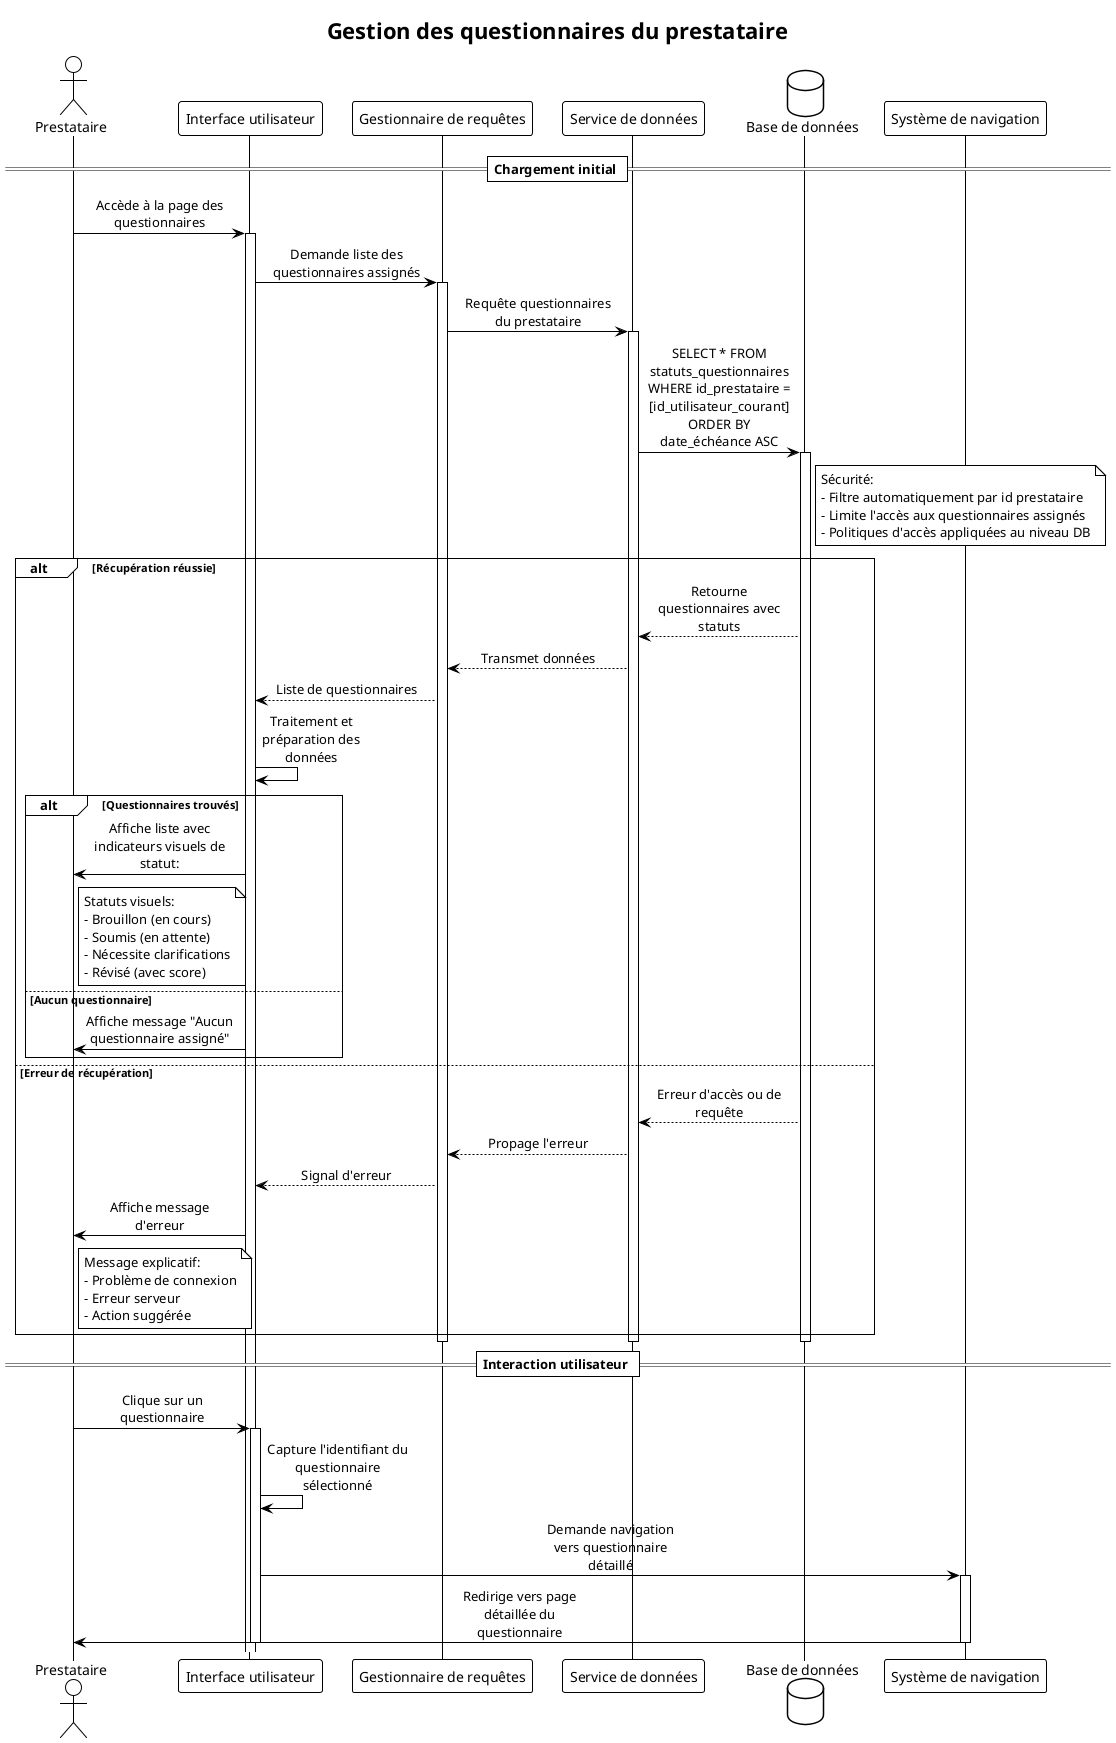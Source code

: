@startuml "Liste des questionnaires prestataire"
!theme plain
skinparam sequenceMessageAlign center
skinparam responseMessageBelowArrow true
skinparam maxMessageSize 150

title "Gestion des questionnaires du prestataire"

actor "Prestataire" as User
participant "Interface utilisateur" as UI
participant "Gestionnaire de requêtes" as QueryManager
participant "Service de données" as DataService
database "Base de données" as DB
participant "Système de navigation" as NavSystem

== Chargement initial ==
User -> UI: Accède à la page des questionnaires
activate UI
UI -> QueryManager: Demande liste des questionnaires assignés
activate QueryManager
QueryManager -> DataService: Requête questionnaires du prestataire
activate DataService

DataService -> DB: SELECT * FROM statuts_questionnaires\nWHERE id_prestataire = [id_utilisateur_courant]\nORDER BY date_échéance ASC
activate DB
note right of DB
  Sécurité:
  - Filtre automatiquement par id prestataire
  - Limite l'accès aux questionnaires assignés
  - Politiques d'accès appliquées au niveau DB
end note

alt Récupération réussie
    DB --> DataService: Retourne questionnaires avec statuts
    DataService --> QueryManager: Transmet données
    QueryManager --> UI: Liste de questionnaires
    
    UI -> UI: Traitement et préparation des données
    
    alt Questionnaires trouvés
        UI -> User: Affiche liste avec indicateurs visuels de statut:
        note right of User
          Statuts visuels:
          - Brouillon (en cours)
          - Soumis (en attente)
          - Nécessite clarifications
          - Révisé (avec score)
        end note
    else Aucun questionnaire
        UI -> User: Affiche message "Aucun questionnaire assigné"
    end
    
else Erreur de récupération
    DB --> DataService: Erreur d'accès ou de requête
    DataService --> QueryManager: Propage l'erreur
    QueryManager --> UI: Signal d'erreur
    UI -> User: Affiche message d'erreur
    note right of User
      Message explicatif:
      - Problème de connexion
      - Erreur serveur
      - Action suggérée
    end note
end
deactivate DB
deactivate DataService
deactivate QueryManager

== Interaction utilisateur ==
User -> UI: Clique sur un questionnaire
activate UI

UI -> UI: Capture l'identifiant du questionnaire sélectionné
UI -> NavSystem: Demande navigation vers questionnaire détaillé
activate NavSystem
NavSystem -> User: Redirige vers page détaillée du questionnaire
deactivate NavSystem

deactivate UI

@enduml